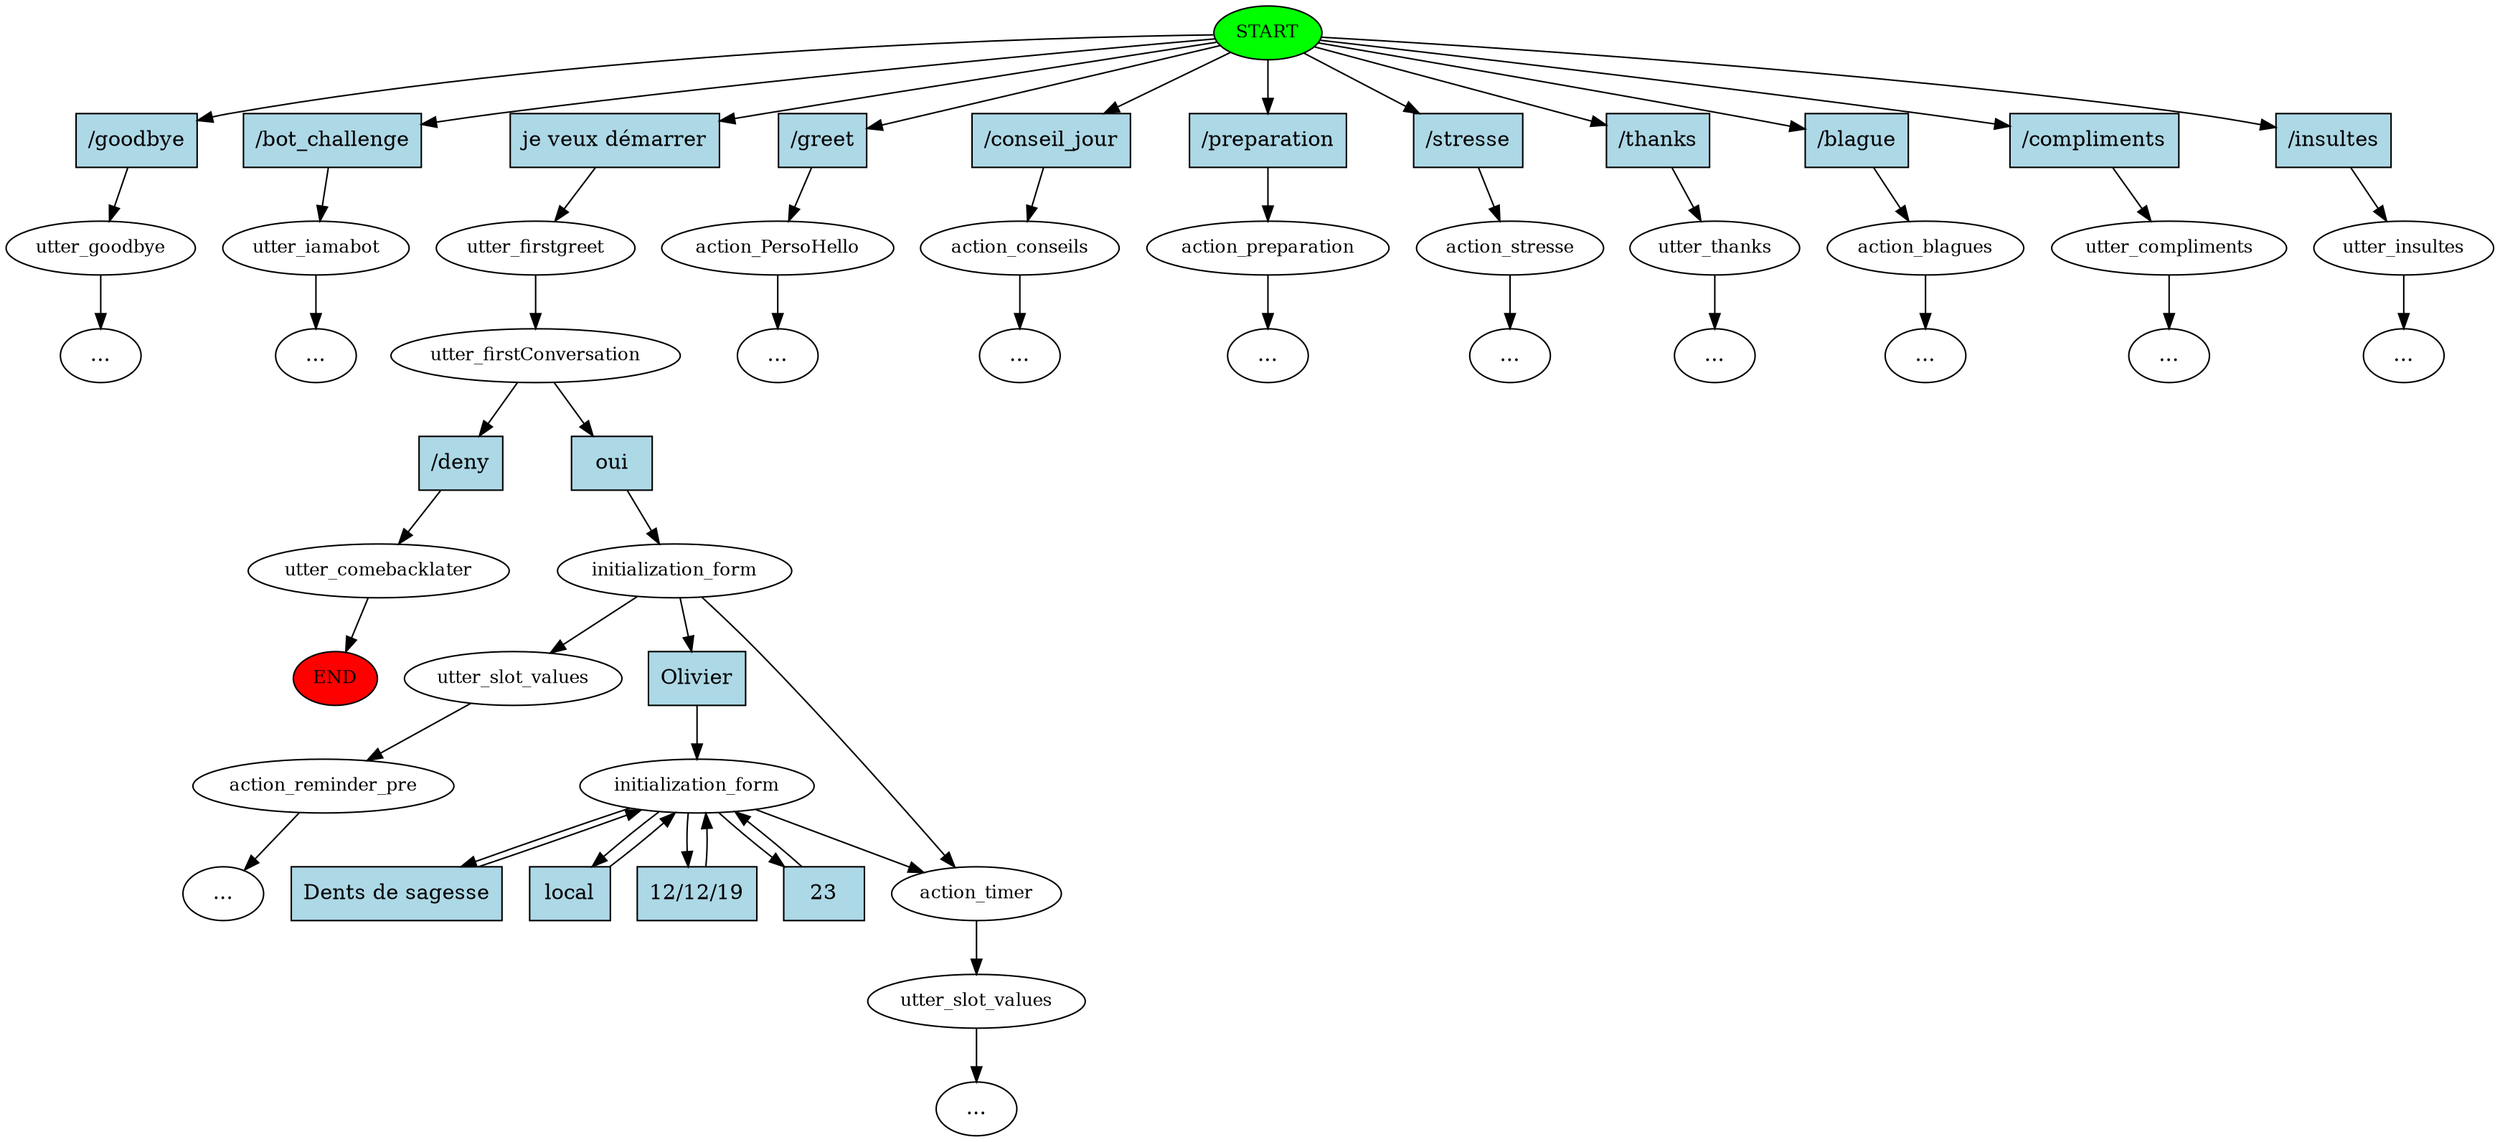 digraph  {
0 [class="start active", fillcolor=green, fontsize=12, label=START, style=filled];
"-1" [class=end, fillcolor=red, fontsize=12, label=END, style=filled];
1 [class="", fontsize=12, label=utter_goodbye];
"-3" [class=ellipsis, label="..."];
2 [class="", fontsize=12, label=utter_iamabot];
"-4" [class=ellipsis, label="..."];
3 [class=active, fontsize=12, label=utter_firstgreet];
4 [class=active, fontsize=12, label=utter_firstConversation];
5 [class="", fontsize=12, label=utter_comebacklater];
8 [class=active, fontsize=12, label=initialization_form];
9 [class=active, fontsize=12, label=action_timer];
10 [class="dashed active", fontsize=12, label=utter_slot_values];
"-5" [class=ellipsis, label="..."];
11 [class="", fontsize=12, label=action_PersoHello];
"-6" [class=ellipsis, label="..."];
12 [class="", fontsize=12, label=action_conseils];
"-7" [class=ellipsis, label="..."];
13 [class="", fontsize=12, label=action_preparation];
"-8" [class=ellipsis, label="..."];
14 [class="", fontsize=12, label=action_stresse];
"-9" [class=ellipsis, label="..."];
15 [class="", fontsize=12, label=utter_thanks];
"-10" [class=ellipsis, label="..."];
16 [class="", fontsize=12, label=action_blagues];
"-11" [class=ellipsis, label="..."];
17 [class="", fontsize=12, label=utter_compliments];
"-12" [class=ellipsis, label="..."];
18 [class="", fontsize=12, label=utter_insultes];
"-13" [class=ellipsis, label="..."];
22 [class="", fontsize=12, label=utter_slot_values];
23 [class="", fontsize=12, label=action_reminder_pre];
"-14" [class=ellipsis, label="..."];
27 [class=active, fontsize=12, label=initialization_form];
34 [class=intent, fillcolor=lightblue, label="/goodbye", shape=rect, style=filled];
35 [class=intent, fillcolor=lightblue, label="/bot_challenge", shape=rect, style=filled];
36 [class="intent active", fillcolor=lightblue, label="je veux démarrer", shape=rect, style=filled];
37 [class=intent, fillcolor=lightblue, label="/greet", shape=rect, style=filled];
38 [class=intent, fillcolor=lightblue, label="/conseil_jour", shape=rect, style=filled];
39 [class=intent, fillcolor=lightblue, label="/preparation", shape=rect, style=filled];
40 [class=intent, fillcolor=lightblue, label="/stresse", shape=rect, style=filled];
41 [class=intent, fillcolor=lightblue, label="/thanks", shape=rect, style=filled];
42 [class=intent, fillcolor=lightblue, label="/blague", shape=rect, style=filled];
43 [class=intent, fillcolor=lightblue, label="/compliments", shape=rect, style=filled];
44 [class=intent, fillcolor=lightblue, label="/insultes", shape=rect, style=filled];
45 [class=intent, fillcolor=lightblue, label="/deny", shape=rect, style=filled];
46 [class="intent active", fillcolor=lightblue, label=oui, shape=rect, style=filled];
47 [class="intent active", fillcolor=lightblue, label=Olivier, shape=rect, style=filled];
48 [class="intent active", fillcolor=lightblue, label=23, shape=rect, style=filled];
49 [class="intent active", fillcolor=lightblue, label="Dents de sagesse", shape=rect, style=filled];
50 [class="intent active", fillcolor=lightblue, label=local, shape=rect, style=filled];
51 [class="intent active", fillcolor=lightblue, label="12/12/19", shape=rect, style=filled];
0 -> 34  [class="", key=0];
0 -> 35  [class="", key=0];
0 -> 36  [class=active, key=0];
0 -> 37  [class="", key=0];
0 -> 38  [class="", key=0];
0 -> 39  [class="", key=0];
0 -> 40  [class="", key=0];
0 -> 41  [class="", key=0];
0 -> 42  [class="", key=0];
0 -> 43  [class="", key=0];
0 -> 44  [class="", key=0];
1 -> "-3"  [class="", key=NONE, label=""];
2 -> "-4"  [class="", key=NONE, label=""];
3 -> 4  [class=active, key=NONE, label=""];
4 -> 45  [class="", key=0];
4 -> 46  [class=active, key=0];
5 -> "-1"  [class="", key=NONE, label=""];
8 -> 9  [class="", key=NONE, label=""];
8 -> 22  [class="", key=NONE, label=""];
8 -> 47  [class=active, key=0];
9 -> 10  [class=active, key=NONE, label=""];
10 -> "-5"  [class="", key=NONE, label=""];
11 -> "-6"  [class="", key=NONE, label=""];
12 -> "-7"  [class="", key=NONE, label=""];
13 -> "-8"  [class="", key=NONE, label=""];
14 -> "-9"  [class="", key=NONE, label=""];
15 -> "-10"  [class="", key=NONE, label=""];
16 -> "-11"  [class="", key=NONE, label=""];
17 -> "-12"  [class="", key=NONE, label=""];
18 -> "-13"  [class="", key=NONE, label=""];
22 -> 23  [class="", key=NONE, label=""];
23 -> "-14"  [class="", key=NONE, label=""];
27 -> 9  [class=active, key=NONE, label=""];
27 -> 48  [class=active, key=0];
27 -> 49  [class=active, key=0];
27 -> 50  [class=active, key=0];
27 -> 51  [class=active, key=0];
34 -> 1  [class="", key=0];
35 -> 2  [class="", key=0];
36 -> 3  [class=active, key=0];
37 -> 11  [class="", key=0];
38 -> 12  [class="", key=0];
39 -> 13  [class="", key=0];
40 -> 14  [class="", key=0];
41 -> 15  [class="", key=0];
42 -> 16  [class="", key=0];
43 -> 17  [class="", key=0];
44 -> 18  [class="", key=0];
45 -> 5  [class="", key=0];
46 -> 8  [class=active, key=0];
47 -> 27  [class=active, key=0];
48 -> 27  [class=active, key=0];
49 -> 27  [class=active, key=0];
50 -> 27  [class=active, key=0];
51 -> 27  [class=active, key=0];
}

